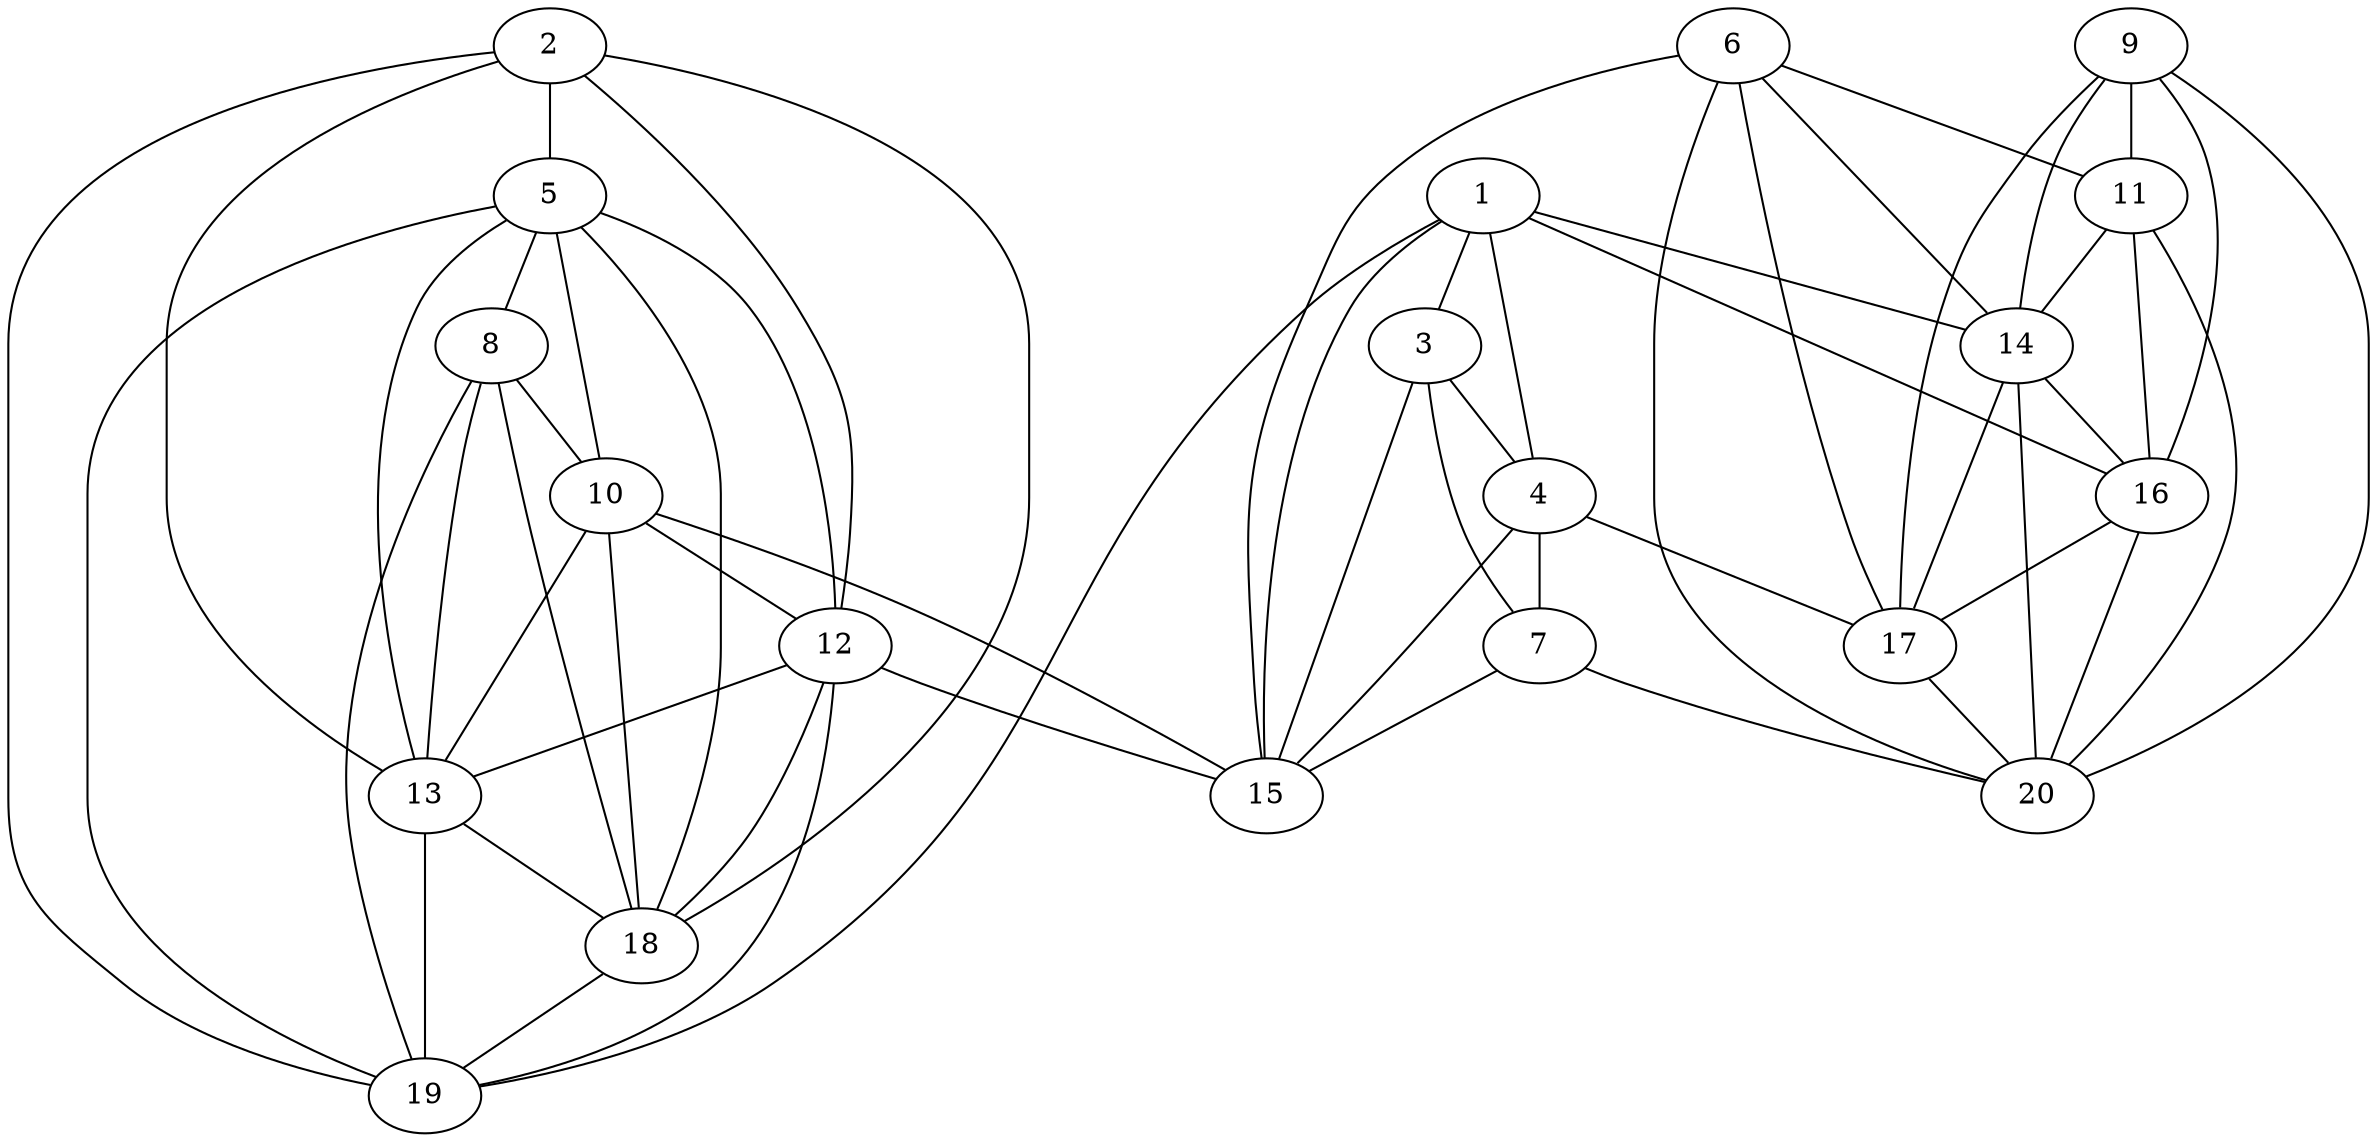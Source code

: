 graph G {
    1 -- 3 [len= 2]
    1 -- 4 [len= 2]
    1 -- 14 [len= 2]
    1 -- 15 [len= 2]
    1 -- 16 [len= 2]
    1 -- 19 [len= 2]
    2 -- 5 [len= 2]
    2 -- 12 [len= 2]
    2 -- 13 [len= 2]
    2 -- 18 [len= 2]
    2 -- 19 [len= 2]
    3 -- 4 [len= 2]
    3 -- 7 [len= 2]
    3 -- 15 [len= 2]
    4 -- 7 [len= 2]
    4 -- 15 [len= 2]
    4 -- 17 [len= 2]
    5 -- 8 [len= 2]
    5 -- 10 [len= 2]
    5 -- 12 [len= 2]
    5 -- 13 [len= 2]
    5 -- 18 [len= 2]
    5 -- 19 [len= 2]
    6 -- 11 [len= 2]
    6 -- 14 [len= 2]
    6 -- 15 [len= 2]
    6 -- 17 [len= 2]
    6 -- 20 [len= 2]
    7 -- 15 [len= 2]
    7 -- 20 [len= 2]
    8 -- 10 [len= 2]
    8 -- 13 [len= 2]
    8 -- 18 [len= 2]
    8 -- 19 [len= 2]
    9 -- 11 [len= 2]
    9 -- 14 [len= 2]
    9 -- 16 [len= 2]
    9 -- 17 [len= 2]
    9 -- 20 [len= 2]
    10 -- 12 [len= 2]
    10 -- 13 [len= 2]
    10 -- 15 [len= 2]
    10 -- 18 [len= 2]
    11 -- 14 [len= 2]
    11 -- 16 [len= 2]
    11 -- 20 [len= 2]
    12 -- 13 [len= 2]
    12 -- 15 [len= 2]
    12 -- 18 [len= 2]
    12 -- 19 [len= 2]
    13 -- 18 [len= 2]
    13 -- 19 [len= 2]
    14 -- 16 [len= 2]
    14 -- 17 [len= 2]
    14 -- 20 [len= 2]
    16 -- 17 [len= 2]
    16 -- 20 [len= 2]
    17 -- 20 [len= 2]
    18 -- 19 [len= 2]
}
